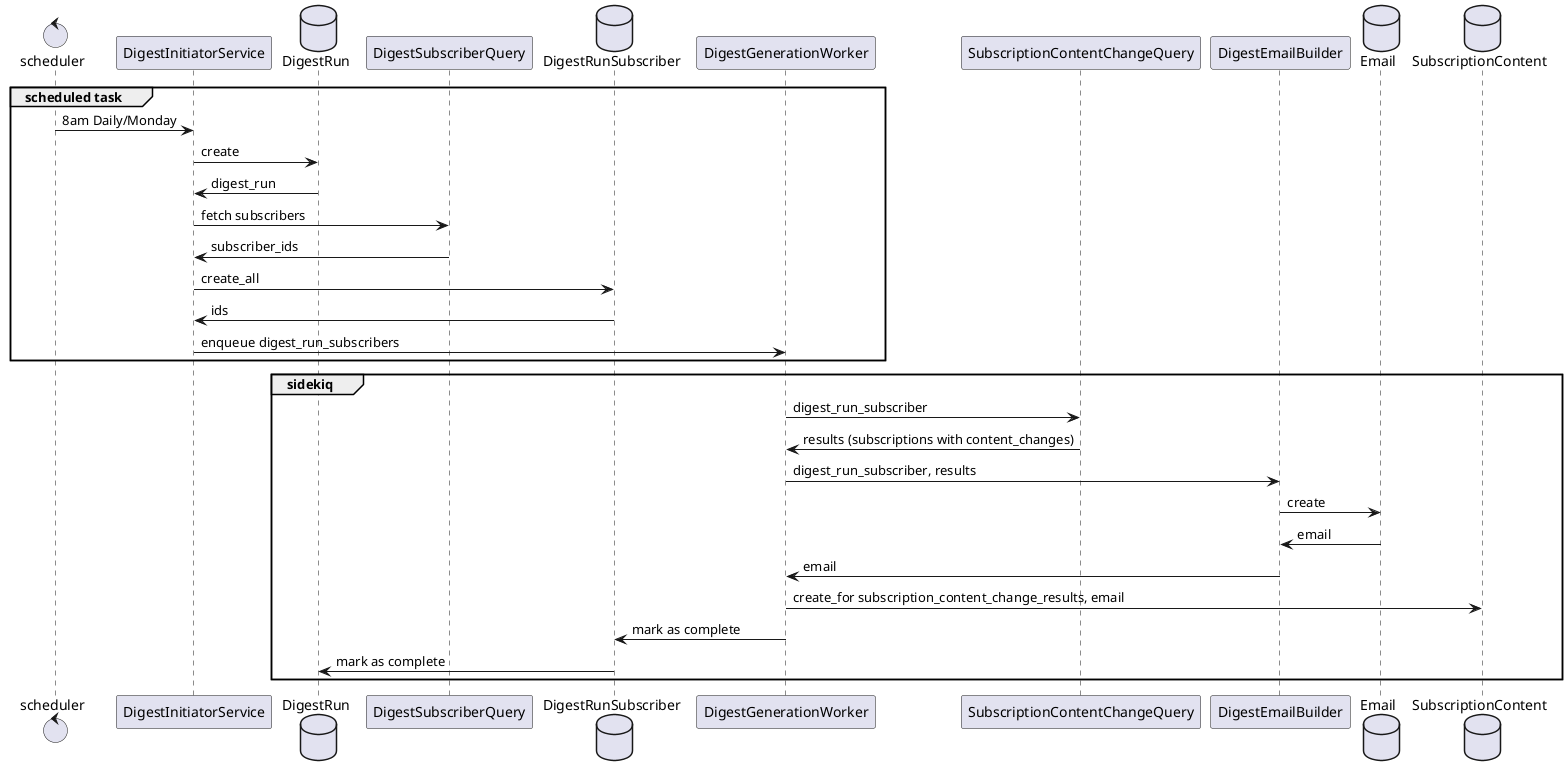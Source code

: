 @startuml
control scheduler
participant digest_initiator_service as "DigestInitiatorService"
database digest_run as "DigestRun"
participant digest_subscriber_query as "DigestSubscriberQuery"
database digest_run_subscriber as "DigestRunSubscriber"
participant digest_generation_worker as "DigestGenerationWorker"
participant subscription_content_change_query as "SubscriptionContentChangeQuery"
participant digest_email_builder as "DigestEmailBuilder"
database email as "Email"
database subscription_content as "SubscriptionContent"

group scheduled task
  scheduler -> digest_initiator_service : 8am Daily/Monday
  digest_initiator_service -> digest_run : create
  digest_run -> digest_initiator_service : digest_run
  digest_initiator_service -> digest_subscriber_query : fetch subscribers
  digest_subscriber_query -> digest_initiator_service : subscriber_ids
  digest_initiator_service -> digest_run_subscriber : create_all
  digest_run_subscriber -> digest_initiator_service : ids
  digest_initiator_service -> digest_generation_worker : enqueue digest_run_subscribers
end

group sidekiq
  digest_generation_worker -> subscription_content_change_query : digest_run_subscriber
  subscription_content_change_query -> digest_generation_worker : results (subscriptions with content_changes)
  digest_generation_worker -> digest_email_builder : digest_run_subscriber, results
  digest_email_builder -> email : create
  email -> digest_email_builder : email
  digest_email_builder -> digest_generation_worker : email
  digest_generation_worker -> subscription_content : create_for subscription_content_change_results, email
  digest_generation_worker -> digest_run_subscriber : mark as complete
  digest_run_subscriber -> digest_run : mark as complete
end
@enduml
